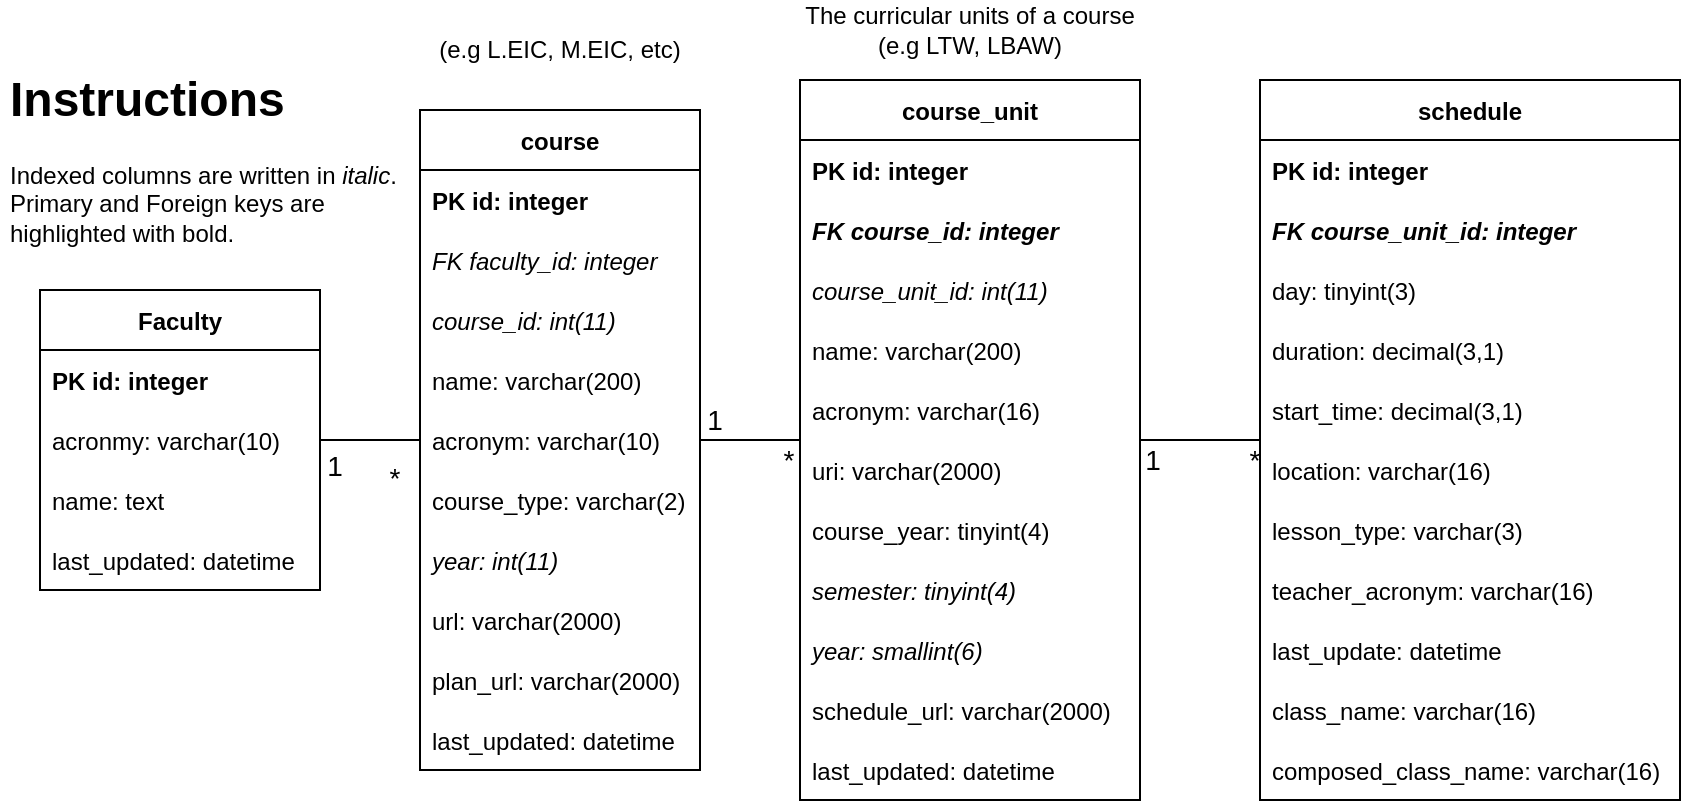<mxfile version="20.3.0" type="device"><diagram id="CuWUCVB4PWwjptIz1WBI" name="Page-1"><mxGraphModel dx="1831" dy="515" grid="1" gridSize="10" guides="1" tooltips="1" connect="1" arrows="1" fold="1" page="1" pageScale="1" pageWidth="850" pageHeight="1100" math="0" shadow="0"><root><mxCell id="0"/><mxCell id="1" parent="0"/><mxCell id="46" style="edgeStyle=none;html=1;endArrow=none;endFill=0;rounded=0;" parent="1" source="2" target="32" edge="1"><mxGeometry relative="1" as="geometry"><mxPoint x="350" y="444.138" as="sourcePoint"/><mxPoint x="290" y="440" as="targetPoint"/></mxGeometry></mxCell><mxCell id="47" value="&lt;font style=&quot;font-size: 14px&quot;&gt;*&lt;/font&gt;" style="edgeLabel;html=1;align=center;verticalAlign=middle;resizable=0;points=[];" parent="46" vertex="1" connectable="0"><mxGeometry x="-0.813" relative="1" as="geometry"><mxPoint x="-2" y="10" as="offset"/></mxGeometry></mxCell><mxCell id="48" value="1" style="edgeLabel;html=1;align=center;verticalAlign=middle;resizable=0;points=[];fontSize=14;" parent="46" vertex="1" connectable="0"><mxGeometry x="0.222" y="3" relative="1" as="geometry"><mxPoint x="-13" y="-13" as="offset"/></mxGeometry></mxCell><mxCell id="2" value="course_unit" style="swimlane;fontStyle=1;childLayout=stackLayout;horizontal=1;startSize=30;horizontalStack=0;resizeParent=1;resizeParentMax=0;resizeLast=0;collapsible=1;marginBottom=0;" parent="1" vertex="1"><mxGeometry x="330.0" y="170" width="170" height="360" as="geometry"/></mxCell><mxCell id="3" value="PK id: integer" style="text;strokeColor=none;fillColor=none;align=left;verticalAlign=middle;spacingLeft=4;spacingRight=4;overflow=hidden;points=[[0,0.5],[1,0.5]];portConstraint=eastwest;rotatable=0;fontStyle=1" parent="2" vertex="1"><mxGeometry y="30" width="170" height="30" as="geometry"/></mxCell><mxCell id="5" value="FK course_id: integer" style="text;strokeColor=none;fillColor=none;align=left;verticalAlign=middle;spacingLeft=4;spacingRight=4;overflow=hidden;points=[[0,0.5],[1,0.5]];portConstraint=eastwest;rotatable=0;fontStyle=3" parent="2" vertex="1"><mxGeometry y="60" width="170" height="30" as="geometry"/></mxCell><mxCell id="4" value="course_unit_id: int(11)" style="text;strokeColor=none;fillColor=none;align=left;verticalAlign=middle;spacingLeft=4;spacingRight=4;overflow=hidden;points=[[0,0.5],[1,0.5]];portConstraint=eastwest;rotatable=0;fontStyle=2" parent="2" vertex="1"><mxGeometry y="90" width="170" height="30" as="geometry"/></mxCell><mxCell id="8" value="name: varchar(200)" style="text;strokeColor=none;fillColor=none;align=left;verticalAlign=middle;spacingLeft=4;spacingRight=4;overflow=hidden;points=[[0,0.5],[1,0.5]];portConstraint=eastwest;rotatable=0;" parent="2" vertex="1"><mxGeometry y="120" width="170" height="30" as="geometry"/></mxCell><mxCell id="9" value="acronym: varchar(16)" style="text;strokeColor=none;fillColor=none;align=left;verticalAlign=middle;spacingLeft=4;spacingRight=4;overflow=hidden;points=[[0,0.5],[1,0.5]];portConstraint=eastwest;rotatable=0;" parent="2" vertex="1"><mxGeometry y="150" width="170" height="30" as="geometry"/></mxCell><mxCell id="10" value="uri: varchar(2000)" style="text;strokeColor=none;fillColor=none;align=left;verticalAlign=middle;spacingLeft=4;spacingRight=4;overflow=hidden;points=[[0,0.5],[1,0.5]];portConstraint=eastwest;rotatable=0;" parent="2" vertex="1"><mxGeometry y="180" width="170" height="30" as="geometry"/></mxCell><mxCell id="11" value="course_year: tinyint(4)" style="text;strokeColor=none;fillColor=none;align=left;verticalAlign=middle;spacingLeft=4;spacingRight=4;overflow=hidden;points=[[0,0.5],[1,0.5]];portConstraint=eastwest;rotatable=0;" parent="2" vertex="1"><mxGeometry y="210" width="170" height="30" as="geometry"/></mxCell><mxCell id="12" value="semester: tinyint(4)" style="text;strokeColor=none;fillColor=none;align=left;verticalAlign=middle;spacingLeft=4;spacingRight=4;overflow=hidden;points=[[0,0.5],[1,0.5]];portConstraint=eastwest;rotatable=0;fontStyle=2" parent="2" vertex="1"><mxGeometry y="240" width="170" height="30" as="geometry"/></mxCell><mxCell id="13" value="year: smallint(6)" style="text;strokeColor=none;fillColor=none;align=left;verticalAlign=middle;spacingLeft=4;spacingRight=4;overflow=hidden;points=[[0,0.5],[1,0.5]];portConstraint=eastwest;rotatable=0;fontStyle=2" parent="2" vertex="1"><mxGeometry y="270" width="170" height="30" as="geometry"/></mxCell><mxCell id="14" value="schedule_url: varchar(2000)" style="text;strokeColor=none;fillColor=none;align=left;verticalAlign=middle;spacingLeft=4;spacingRight=4;overflow=hidden;points=[[0,0.5],[1,0.5]];portConstraint=eastwest;rotatable=0;" parent="2" vertex="1"><mxGeometry y="300" width="170" height="30" as="geometry"/></mxCell><mxCell id="15" value="last_updated: datetime" style="text;strokeColor=none;fillColor=none;align=left;verticalAlign=middle;spacingLeft=4;spacingRight=4;overflow=hidden;points=[[0,0.5],[1,0.5]];portConstraint=eastwest;rotatable=0;" parent="2" vertex="1"><mxGeometry y="330" width="170" height="30" as="geometry"/></mxCell><mxCell id="7" value="The curricular units of a course (e.g LTW, LBAW)" style="text;html=1;strokeColor=none;fillColor=none;align=center;verticalAlign=middle;whiteSpace=wrap;rounded=0;" parent="1" vertex="1"><mxGeometry x="330.0" y="130" width="170" height="30" as="geometry"/></mxCell><mxCell id="16" value="&lt;h1&gt;Instructions&lt;/h1&gt;&lt;p&gt;Indexed columns are written in &lt;i&gt;italic&lt;/i&gt;. Primary and Foreign keys are highlighted with bold.&amp;nbsp;&lt;span&gt;&amp;nbsp;&lt;/span&gt;&lt;/p&gt;" style="text;html=1;strokeColor=none;fillColor=none;spacing=5;spacingTop=-20;whiteSpace=wrap;overflow=hidden;rounded=0;" parent="1" vertex="1"><mxGeometry x="-70" y="160" width="210" height="110" as="geometry"/></mxCell><mxCell id="29" style="edgeStyle=none;html=1;endArrow=none;endFill=0;" parent="1" source="17" target="2" edge="1"><mxGeometry relative="1" as="geometry"/></mxCell><mxCell id="30" value="&lt;font style=&quot;font-size: 14px&quot;&gt;1&lt;/font&gt;" style="edgeLabel;html=1;align=center;verticalAlign=middle;resizable=0;points=[];" parent="29" vertex="1" connectable="0"><mxGeometry x="0.861" y="3" relative="1" as="geometry"><mxPoint x="2" y="7" as="offset"/></mxGeometry></mxCell><mxCell id="31" value="&lt;font style=&quot;font-size: 14px&quot;&gt;*&lt;/font&gt;" style="edgeLabel;html=1;align=center;verticalAlign=middle;resizable=0;points=[];" parent="29" vertex="1" connectable="0"><mxGeometry x="-0.73" relative="1" as="geometry"><mxPoint x="5" y="10" as="offset"/></mxGeometry></mxCell><mxCell id="17" value="schedule" style="swimlane;fontStyle=1;childLayout=stackLayout;horizontal=1;startSize=30;horizontalStack=0;resizeParent=1;resizeParentMax=0;resizeLast=0;collapsible=1;marginBottom=0;" parent="1" vertex="1"><mxGeometry x="560" y="170" width="210" height="360" as="geometry"/></mxCell><mxCell id="18" value="PK id: integer" style="text;strokeColor=none;fillColor=none;align=left;verticalAlign=middle;spacingLeft=4;spacingRight=4;overflow=hidden;points=[[0,0.5],[1,0.5]];portConstraint=eastwest;rotatable=0;fontStyle=1" parent="17" vertex="1"><mxGeometry y="30" width="210" height="30" as="geometry"/></mxCell><mxCell id="25" value="FK course_unit_id: integer" style="text;strokeColor=none;fillColor=none;align=left;verticalAlign=middle;spacingLeft=4;spacingRight=4;overflow=hidden;points=[[0,0.5],[1,0.5]];portConstraint=eastwest;rotatable=0;fontStyle=3" parent="17" vertex="1"><mxGeometry y="60" width="210" height="30" as="geometry"/></mxCell><mxCell id="19" value="day: tinyint(3)" style="text;strokeColor=none;fillColor=none;align=left;verticalAlign=middle;spacingLeft=4;spacingRight=4;overflow=hidden;points=[[0,0.5],[1,0.5]];portConstraint=eastwest;rotatable=0;" parent="17" vertex="1"><mxGeometry y="90" width="210" height="30" as="geometry"/></mxCell><mxCell id="20" value="duration: decimal(3,1)" style="text;strokeColor=none;fillColor=none;align=left;verticalAlign=middle;spacingLeft=4;spacingRight=4;overflow=hidden;points=[[0,0.5],[1,0.5]];portConstraint=eastwest;rotatable=0;" parent="17" vertex="1"><mxGeometry y="120" width="210" height="30" as="geometry"/></mxCell><mxCell id="21" value="start_time: decimal(3,1)" style="text;strokeColor=none;fillColor=none;align=left;verticalAlign=middle;spacingLeft=4;spacingRight=4;overflow=hidden;points=[[0,0.5],[1,0.5]];portConstraint=eastwest;rotatable=0;" parent="17" vertex="1"><mxGeometry y="150" width="210" height="30" as="geometry"/></mxCell><mxCell id="22" value="location: varchar(16)" style="text;strokeColor=none;fillColor=none;align=left;verticalAlign=middle;spacingLeft=4;spacingRight=4;overflow=hidden;points=[[0,0.5],[1,0.5]];portConstraint=eastwest;rotatable=0;" parent="17" vertex="1"><mxGeometry y="180" width="210" height="30" as="geometry"/></mxCell><mxCell id="23" value="lesson_type: varchar(3)" style="text;strokeColor=none;fillColor=none;align=left;verticalAlign=middle;spacingLeft=4;spacingRight=4;overflow=hidden;points=[[0,0.5],[1,0.5]];portConstraint=eastwest;rotatable=0;" parent="17" vertex="1"><mxGeometry y="210" width="210" height="30" as="geometry"/></mxCell><mxCell id="24" value="teacher_acronym: varchar(16)" style="text;strokeColor=none;fillColor=none;align=left;verticalAlign=middle;spacingLeft=4;spacingRight=4;overflow=hidden;points=[[0,0.5],[1,0.5]];portConstraint=eastwest;rotatable=0;" parent="17" vertex="1"><mxGeometry y="240" width="210" height="30" as="geometry"/></mxCell><mxCell id="26" value="last_update: datetime" style="text;strokeColor=none;fillColor=none;align=left;verticalAlign=middle;spacingLeft=4;spacingRight=4;overflow=hidden;points=[[0,0.5],[1,0.5]];portConstraint=eastwest;rotatable=0;" parent="17" vertex="1"><mxGeometry y="270" width="210" height="30" as="geometry"/></mxCell><mxCell id="27" value="class_name: varchar(16)" style="text;strokeColor=none;fillColor=none;align=left;verticalAlign=middle;spacingLeft=4;spacingRight=4;overflow=hidden;points=[[0,0.5],[1,0.5]];portConstraint=eastwest;rotatable=0;" parent="17" vertex="1"><mxGeometry y="300" width="210" height="30" as="geometry"/></mxCell><mxCell id="28" value="composed_class_name: varchar(16)" style="text;strokeColor=none;fillColor=none;align=left;verticalAlign=middle;spacingLeft=4;spacingRight=4;overflow=hidden;points=[[0,0.5],[1,0.5]];portConstraint=eastwest;rotatable=0;" parent="17" vertex="1"><mxGeometry y="330" width="210" height="30" as="geometry"/></mxCell><mxCell id="32" value="course" style="swimlane;fontStyle=1;childLayout=stackLayout;horizontal=1;startSize=30;horizontalStack=0;resizeParent=1;resizeParentMax=0;resizeLast=0;collapsible=1;marginBottom=0;" parent="1" vertex="1"><mxGeometry x="140" y="185" width="140" height="330" as="geometry"/></mxCell><mxCell id="33" value="PK id: integer" style="text;strokeColor=none;fillColor=none;align=left;verticalAlign=middle;spacingLeft=4;spacingRight=4;overflow=hidden;points=[[0,0.5],[1,0.5]];portConstraint=eastwest;rotatable=0;fontStyle=1" parent="32" vertex="1"><mxGeometry y="30" width="140" height="30" as="geometry"/></mxCell><mxCell id="35" value="FK faculty_id: integer" style="text;strokeColor=none;fillColor=none;align=left;verticalAlign=middle;spacingLeft=4;spacingRight=4;overflow=hidden;points=[[0,0.5],[1,0.5]];portConstraint=eastwest;rotatable=0;fontStyle=2" parent="32" vertex="1"><mxGeometry y="60" width="140" height="30" as="geometry"/></mxCell><mxCell id="34" value="course_id: int(11)" style="text;strokeColor=none;fillColor=none;align=left;verticalAlign=middle;spacingLeft=4;spacingRight=4;overflow=hidden;points=[[0,0.5],[1,0.5]];portConstraint=eastwest;rotatable=0;fontStyle=2" parent="32" vertex="1"><mxGeometry y="90" width="140" height="30" as="geometry"/></mxCell><mxCell id="36" value="name: varchar(200)" style="text;strokeColor=none;fillColor=none;align=left;verticalAlign=middle;spacingLeft=4;spacingRight=4;overflow=hidden;points=[[0,0.5],[1,0.5]];portConstraint=eastwest;rotatable=0;fontStyle=0" parent="32" vertex="1"><mxGeometry y="120" width="140" height="30" as="geometry"/></mxCell><mxCell id="37" value="acronym: varchar(10)" style="text;strokeColor=none;fillColor=none;align=left;verticalAlign=middle;spacingLeft=4;spacingRight=4;overflow=hidden;points=[[0,0.5],[1,0.5]];portConstraint=eastwest;rotatable=0;fontStyle=0" parent="32" vertex="1"><mxGeometry y="150" width="140" height="30" as="geometry"/></mxCell><mxCell id="38" value="course_type: varchar(2)" style="text;strokeColor=none;fillColor=none;align=left;verticalAlign=middle;spacingLeft=4;spacingRight=4;overflow=hidden;points=[[0,0.5],[1,0.5]];portConstraint=eastwest;rotatable=0;fontStyle=0" parent="32" vertex="1"><mxGeometry y="180" width="140" height="30" as="geometry"/></mxCell><mxCell id="39" value="year: int(11)" style="text;strokeColor=none;fillColor=none;align=left;verticalAlign=middle;spacingLeft=4;spacingRight=4;overflow=hidden;points=[[0,0.5],[1,0.5]];portConstraint=eastwest;rotatable=0;fontStyle=2" parent="32" vertex="1"><mxGeometry y="210" width="140" height="30" as="geometry"/></mxCell><mxCell id="40" value="url: varchar(2000)" style="text;strokeColor=none;fillColor=none;align=left;verticalAlign=middle;spacingLeft=4;spacingRight=4;overflow=hidden;points=[[0,0.5],[1,0.5]];portConstraint=eastwest;rotatable=0;fontStyle=0" parent="32" vertex="1"><mxGeometry y="240" width="140" height="30" as="geometry"/></mxCell><mxCell id="41" value="plan_url: varchar(2000)" style="text;strokeColor=none;fillColor=none;align=left;verticalAlign=middle;spacingLeft=4;spacingRight=4;overflow=hidden;points=[[0,0.5],[1,0.5]];portConstraint=eastwest;rotatable=0;fontStyle=0" parent="32" vertex="1"><mxGeometry y="270" width="140" height="30" as="geometry"/></mxCell><mxCell id="42" value="last_updated: datetime" style="text;strokeColor=none;fillColor=none;align=left;verticalAlign=middle;spacingLeft=4;spacingRight=4;overflow=hidden;points=[[0,0.5],[1,0.5]];portConstraint=eastwest;rotatable=0;fontStyle=0" parent="32" vertex="1"><mxGeometry y="300" width="140" height="30" as="geometry"/></mxCell><mxCell id="49" value="(e.g L.EIC, M.EIC, etc)" style="text;html=1;strokeColor=none;fillColor=none;align=center;verticalAlign=middle;whiteSpace=wrap;rounded=0;" parent="1" vertex="1"><mxGeometry x="125.0" y="140" width="170" height="30" as="geometry"/></mxCell><mxCell id="61" style="edgeStyle=none;html=1;endArrow=none;endFill=0;" parent="1" source="50" target="32" edge="1"><mxGeometry relative="1" as="geometry"/></mxCell><mxCell id="63" value="1" style="edgeLabel;html=1;align=center;verticalAlign=middle;resizable=0;points=[];fontSize=14;" parent="61" vertex="1" connectable="0"><mxGeometry x="-0.4" y="-5" relative="1" as="geometry"><mxPoint x="-8" y="8" as="offset"/></mxGeometry></mxCell><mxCell id="50" value="Faculty" style="swimlane;fontStyle=1;childLayout=stackLayout;horizontal=1;startSize=30;horizontalStack=0;resizeParent=1;resizeParentMax=0;resizeLast=0;collapsible=1;marginBottom=0;" parent="1" vertex="1"><mxGeometry x="-50.0" y="275" width="140" height="150" as="geometry"/></mxCell><mxCell id="51" value="PK id: integer" style="text;strokeColor=none;fillColor=none;align=left;verticalAlign=middle;spacingLeft=4;spacingRight=4;overflow=hidden;points=[[0,0.5],[1,0.5]];portConstraint=eastwest;rotatable=0;fontStyle=1" parent="50" vertex="1"><mxGeometry y="30" width="140" height="30" as="geometry"/></mxCell><mxCell id="52" value="acronmy: varchar(10)" style="text;strokeColor=none;fillColor=none;align=left;verticalAlign=middle;spacingLeft=4;spacingRight=4;overflow=hidden;points=[[0,0.5],[1,0.5]];portConstraint=eastwest;rotatable=0;fontStyle=0" parent="50" vertex="1"><mxGeometry y="60" width="140" height="30" as="geometry"/></mxCell><mxCell id="53" value="name: text" style="text;strokeColor=none;fillColor=none;align=left;verticalAlign=middle;spacingLeft=4;spacingRight=4;overflow=hidden;points=[[0,0.5],[1,0.5]];portConstraint=eastwest;rotatable=0;fontStyle=0" parent="50" vertex="1"><mxGeometry y="90" width="140" height="30" as="geometry"/></mxCell><mxCell id="54" value="last_updated: datetime" style="text;strokeColor=none;fillColor=none;align=left;verticalAlign=middle;spacingLeft=4;spacingRight=4;overflow=hidden;points=[[0,0.5],[1,0.5]];portConstraint=eastwest;rotatable=0;fontStyle=0" parent="50" vertex="1"><mxGeometry y="120" width="140" height="30" as="geometry"/></mxCell><mxCell id="64" value="*" style="edgeLabel;html=1;align=center;verticalAlign=middle;resizable=0;points=[];fontSize=14;" parent="1" vertex="1" connectable="0"><mxGeometry x="130" y="366" as="geometry"><mxPoint x="-3" y="3" as="offset"/></mxGeometry></mxCell></root></mxGraphModel></diagram></mxfile>